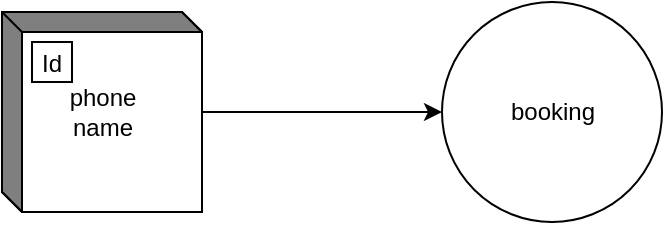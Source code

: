 <mxfile version="14.7.4" type="embed"><diagram name="Page-1" id="lnrsdPn40qcqsZbx_0sn"><mxGraphModel dx="731" dy="659" grid="1" gridSize="10" guides="1" tooltips="1" connect="1" arrows="1" fold="1" page="1" pageScale="1" pageWidth="850" pageHeight="1100" math="0" shadow="0"><root><mxCell id="0"/><mxCell id="1" parent="0"/><mxCell id="5" style="edgeStyle=orthogonalEdgeStyle;rounded=0;orthogonalLoop=1;jettySize=auto;html=1;" edge="1" parent="1" source="2" target="4"><mxGeometry relative="1" as="geometry"/></mxCell><mxCell id="2" value="phone&lt;br&gt;name" style="html=1;dashed=0;whitespace=wrap;shape=mxgraph.dfd.externalEntity" vertex="1" parent="1"><mxGeometry x="20" y="40" width="100" height="100" as="geometry"/></mxCell><mxCell id="3" value="Id" style="autosize=1;part=1;resizable=0;strokeColor=inherit;fillColor=inherit;gradientColor=inherit;" vertex="1" parent="2"><mxGeometry width="20" height="20" relative="1" as="geometry"><mxPoint x="15" y="15" as="offset"/></mxGeometry></mxCell><mxCell id="4" value="booking" style="shape=ellipse;html=1;dashed=0;whitespace=wrap;aspect=fixed;perimeter=ellipsePerimeter;" vertex="1" parent="1"><mxGeometry x="240" y="35" width="110" height="110" as="geometry"/></mxCell></root></mxGraphModel></diagram></mxfile>